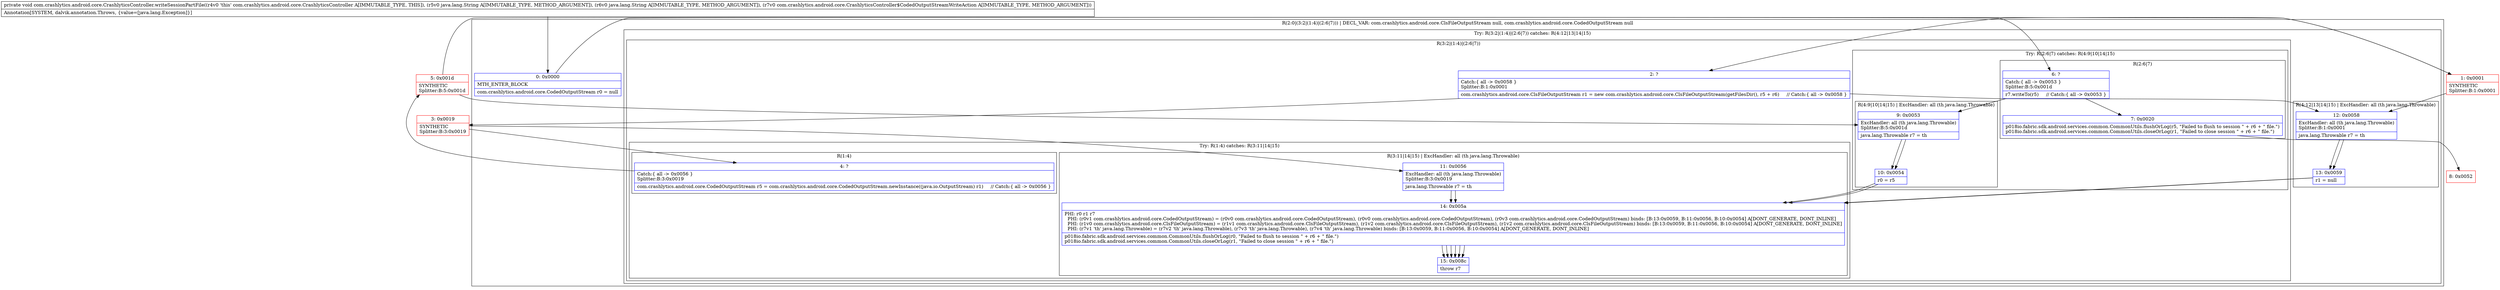 digraph "CFG forcom.crashlytics.android.core.CrashlyticsController.writeSessionPartFile(Ljava\/lang\/String;Ljava\/lang\/String;Lcom\/crashlytics\/android\/core\/CrashlyticsController$CodedOutputStreamWriteAction;)V" {
subgraph cluster_Region_370534013 {
label = "R(2:0|(3:2|(1:4)|(2:6|7))) | DECL_VAR: com.crashlytics.android.core.ClsFileOutputStream null, com.crashlytics.android.core.CodedOutputStream null\l";
node [shape=record,color=blue];
Node_0 [shape=record,label="{0\:\ 0x0000|MTH_ENTER_BLOCK\l|com.crashlytics.android.core.CodedOutputStream r0 = null\l}"];
subgraph cluster_TryCatchRegion_1093026328 {
label = "Try: R(3:2|(1:4)|(2:6|7)) catches: R(4:12|13|14|15)";
node [shape=record,color=blue];
subgraph cluster_Region_1251329994 {
label = "R(3:2|(1:4)|(2:6|7))";
node [shape=record,color=blue];
Node_2 [shape=record,label="{2\:\ ?|Catch:\{ all \-\> 0x0058 \}\lSplitter:B:1:0x0001\l|com.crashlytics.android.core.ClsFileOutputStream r1 = new com.crashlytics.android.core.ClsFileOutputStream(getFilesDir(), r5 + r6)     \/\/ Catch:\{ all \-\> 0x0058 \}\l}"];
subgraph cluster_TryCatchRegion_1929739020 {
label = "Try: R(1:4) catches: R(3:11|14|15)";
node [shape=record,color=blue];
subgraph cluster_Region_1659266146 {
label = "R(1:4)";
node [shape=record,color=blue];
Node_4 [shape=record,label="{4\:\ ?|Catch:\{ all \-\> 0x0056 \}\lSplitter:B:3:0x0019\l|com.crashlytics.android.core.CodedOutputStream r5 = com.crashlytics.android.core.CodedOutputStream.newInstance((java.io.OutputStream) r1)     \/\/ Catch:\{ all \-\> 0x0056 \}\l}"];
}
subgraph cluster_Region_1962157396 {
label = "R(3:11|14|15) | ExcHandler: all (th java.lang.Throwable)\l";
node [shape=record,color=blue];
Node_11 [shape=record,label="{11\:\ 0x0056|ExcHandler: all (th java.lang.Throwable)\lSplitter:B:3:0x0019\l|java.lang.Throwable r7 = th\l}"];
Node_14 [shape=record,label="{14\:\ 0x005a|PHI: r0 r1 r7 \l  PHI: (r0v1 com.crashlytics.android.core.CodedOutputStream) = (r0v0 com.crashlytics.android.core.CodedOutputStream), (r0v0 com.crashlytics.android.core.CodedOutputStream), (r0v3 com.crashlytics.android.core.CodedOutputStream) binds: [B:13:0x0059, B:11:0x0056, B:10:0x0054] A[DONT_GENERATE, DONT_INLINE]\l  PHI: (r1v0 com.crashlytics.android.core.ClsFileOutputStream) = (r1v1 com.crashlytics.android.core.ClsFileOutputStream), (r1v2 com.crashlytics.android.core.ClsFileOutputStream), (r1v2 com.crashlytics.android.core.ClsFileOutputStream) binds: [B:13:0x0059, B:11:0x0056, B:10:0x0054] A[DONT_GENERATE, DONT_INLINE]\l  PHI: (r7v1 'th' java.lang.Throwable) = (r7v2 'th' java.lang.Throwable), (r7v3 'th' java.lang.Throwable), (r7v4 'th' java.lang.Throwable) binds: [B:13:0x0059, B:11:0x0056, B:10:0x0054] A[DONT_GENERATE, DONT_INLINE]\l|p018io.fabric.sdk.android.services.common.CommonUtils.flushOrLog(r0, \"Failed to flush to session \" + r6 + \" file.\")\lp018io.fabric.sdk.android.services.common.CommonUtils.closeOrLog(r1, \"Failed to close session \" + r6 + \" file.\")\l}"];
Node_15 [shape=record,label="{15\:\ 0x008c|throw r7\l}"];
}
}
subgraph cluster_TryCatchRegion_464075895 {
label = "Try: R(2:6|7) catches: R(4:9|10|14|15)";
node [shape=record,color=blue];
subgraph cluster_Region_929899503 {
label = "R(2:6|7)";
node [shape=record,color=blue];
Node_6 [shape=record,label="{6\:\ ?|Catch:\{ all \-\> 0x0053 \}\lSplitter:B:5:0x001d\l|r7.writeTo(r5)     \/\/ Catch:\{ all \-\> 0x0053 \}\l}"];
Node_7 [shape=record,label="{7\:\ 0x0020|p018io.fabric.sdk.android.services.common.CommonUtils.flushOrLog(r5, \"Failed to flush to session \" + r6 + \" file.\")\lp018io.fabric.sdk.android.services.common.CommonUtils.closeOrLog(r1, \"Failed to close session \" + r6 + \" file.\")\l}"];
}
subgraph cluster_Region_831731995 {
label = "R(4:9|10|14|15) | ExcHandler: all (th java.lang.Throwable)\l";
node [shape=record,color=blue];
Node_9 [shape=record,label="{9\:\ 0x0053|ExcHandler: all (th java.lang.Throwable)\lSplitter:B:5:0x001d\l|java.lang.Throwable r7 = th\l}"];
Node_10 [shape=record,label="{10\:\ 0x0054|r0 = r5\l}"];
Node_14 [shape=record,label="{14\:\ 0x005a|PHI: r0 r1 r7 \l  PHI: (r0v1 com.crashlytics.android.core.CodedOutputStream) = (r0v0 com.crashlytics.android.core.CodedOutputStream), (r0v0 com.crashlytics.android.core.CodedOutputStream), (r0v3 com.crashlytics.android.core.CodedOutputStream) binds: [B:13:0x0059, B:11:0x0056, B:10:0x0054] A[DONT_GENERATE, DONT_INLINE]\l  PHI: (r1v0 com.crashlytics.android.core.ClsFileOutputStream) = (r1v1 com.crashlytics.android.core.ClsFileOutputStream), (r1v2 com.crashlytics.android.core.ClsFileOutputStream), (r1v2 com.crashlytics.android.core.ClsFileOutputStream) binds: [B:13:0x0059, B:11:0x0056, B:10:0x0054] A[DONT_GENERATE, DONT_INLINE]\l  PHI: (r7v1 'th' java.lang.Throwable) = (r7v2 'th' java.lang.Throwable), (r7v3 'th' java.lang.Throwable), (r7v4 'th' java.lang.Throwable) binds: [B:13:0x0059, B:11:0x0056, B:10:0x0054] A[DONT_GENERATE, DONT_INLINE]\l|p018io.fabric.sdk.android.services.common.CommonUtils.flushOrLog(r0, \"Failed to flush to session \" + r6 + \" file.\")\lp018io.fabric.sdk.android.services.common.CommonUtils.closeOrLog(r1, \"Failed to close session \" + r6 + \" file.\")\l}"];
Node_15 [shape=record,label="{15\:\ 0x008c|throw r7\l}"];
}
}
}
subgraph cluster_Region_1938485704 {
label = "R(4:12|13|14|15) | ExcHandler: all (th java.lang.Throwable)\l";
node [shape=record,color=blue];
Node_12 [shape=record,label="{12\:\ 0x0058|ExcHandler: all (th java.lang.Throwable)\lSplitter:B:1:0x0001\l|java.lang.Throwable r7 = th\l}"];
Node_13 [shape=record,label="{13\:\ 0x0059|r1 = null\l}"];
Node_14 [shape=record,label="{14\:\ 0x005a|PHI: r0 r1 r7 \l  PHI: (r0v1 com.crashlytics.android.core.CodedOutputStream) = (r0v0 com.crashlytics.android.core.CodedOutputStream), (r0v0 com.crashlytics.android.core.CodedOutputStream), (r0v3 com.crashlytics.android.core.CodedOutputStream) binds: [B:13:0x0059, B:11:0x0056, B:10:0x0054] A[DONT_GENERATE, DONT_INLINE]\l  PHI: (r1v0 com.crashlytics.android.core.ClsFileOutputStream) = (r1v1 com.crashlytics.android.core.ClsFileOutputStream), (r1v2 com.crashlytics.android.core.ClsFileOutputStream), (r1v2 com.crashlytics.android.core.ClsFileOutputStream) binds: [B:13:0x0059, B:11:0x0056, B:10:0x0054] A[DONT_GENERATE, DONT_INLINE]\l  PHI: (r7v1 'th' java.lang.Throwable) = (r7v2 'th' java.lang.Throwable), (r7v3 'th' java.lang.Throwable), (r7v4 'th' java.lang.Throwable) binds: [B:13:0x0059, B:11:0x0056, B:10:0x0054] A[DONT_GENERATE, DONT_INLINE]\l|p018io.fabric.sdk.android.services.common.CommonUtils.flushOrLog(r0, \"Failed to flush to session \" + r6 + \" file.\")\lp018io.fabric.sdk.android.services.common.CommonUtils.closeOrLog(r1, \"Failed to close session \" + r6 + \" file.\")\l}"];
Node_15 [shape=record,label="{15\:\ 0x008c|throw r7\l}"];
}
}
}
subgraph cluster_Region_1938485704 {
label = "R(4:12|13|14|15) | ExcHandler: all (th java.lang.Throwable)\l";
node [shape=record,color=blue];
Node_12 [shape=record,label="{12\:\ 0x0058|ExcHandler: all (th java.lang.Throwable)\lSplitter:B:1:0x0001\l|java.lang.Throwable r7 = th\l}"];
Node_13 [shape=record,label="{13\:\ 0x0059|r1 = null\l}"];
Node_14 [shape=record,label="{14\:\ 0x005a|PHI: r0 r1 r7 \l  PHI: (r0v1 com.crashlytics.android.core.CodedOutputStream) = (r0v0 com.crashlytics.android.core.CodedOutputStream), (r0v0 com.crashlytics.android.core.CodedOutputStream), (r0v3 com.crashlytics.android.core.CodedOutputStream) binds: [B:13:0x0059, B:11:0x0056, B:10:0x0054] A[DONT_GENERATE, DONT_INLINE]\l  PHI: (r1v0 com.crashlytics.android.core.ClsFileOutputStream) = (r1v1 com.crashlytics.android.core.ClsFileOutputStream), (r1v2 com.crashlytics.android.core.ClsFileOutputStream), (r1v2 com.crashlytics.android.core.ClsFileOutputStream) binds: [B:13:0x0059, B:11:0x0056, B:10:0x0054] A[DONT_GENERATE, DONT_INLINE]\l  PHI: (r7v1 'th' java.lang.Throwable) = (r7v2 'th' java.lang.Throwable), (r7v3 'th' java.lang.Throwable), (r7v4 'th' java.lang.Throwable) binds: [B:13:0x0059, B:11:0x0056, B:10:0x0054] A[DONT_GENERATE, DONT_INLINE]\l|p018io.fabric.sdk.android.services.common.CommonUtils.flushOrLog(r0, \"Failed to flush to session \" + r6 + \" file.\")\lp018io.fabric.sdk.android.services.common.CommonUtils.closeOrLog(r1, \"Failed to close session \" + r6 + \" file.\")\l}"];
Node_15 [shape=record,label="{15\:\ 0x008c|throw r7\l}"];
}
subgraph cluster_Region_1962157396 {
label = "R(3:11|14|15) | ExcHandler: all (th java.lang.Throwable)\l";
node [shape=record,color=blue];
Node_11 [shape=record,label="{11\:\ 0x0056|ExcHandler: all (th java.lang.Throwable)\lSplitter:B:3:0x0019\l|java.lang.Throwable r7 = th\l}"];
Node_14 [shape=record,label="{14\:\ 0x005a|PHI: r0 r1 r7 \l  PHI: (r0v1 com.crashlytics.android.core.CodedOutputStream) = (r0v0 com.crashlytics.android.core.CodedOutputStream), (r0v0 com.crashlytics.android.core.CodedOutputStream), (r0v3 com.crashlytics.android.core.CodedOutputStream) binds: [B:13:0x0059, B:11:0x0056, B:10:0x0054] A[DONT_GENERATE, DONT_INLINE]\l  PHI: (r1v0 com.crashlytics.android.core.ClsFileOutputStream) = (r1v1 com.crashlytics.android.core.ClsFileOutputStream), (r1v2 com.crashlytics.android.core.ClsFileOutputStream), (r1v2 com.crashlytics.android.core.ClsFileOutputStream) binds: [B:13:0x0059, B:11:0x0056, B:10:0x0054] A[DONT_GENERATE, DONT_INLINE]\l  PHI: (r7v1 'th' java.lang.Throwable) = (r7v2 'th' java.lang.Throwable), (r7v3 'th' java.lang.Throwable), (r7v4 'th' java.lang.Throwable) binds: [B:13:0x0059, B:11:0x0056, B:10:0x0054] A[DONT_GENERATE, DONT_INLINE]\l|p018io.fabric.sdk.android.services.common.CommonUtils.flushOrLog(r0, \"Failed to flush to session \" + r6 + \" file.\")\lp018io.fabric.sdk.android.services.common.CommonUtils.closeOrLog(r1, \"Failed to close session \" + r6 + \" file.\")\l}"];
Node_15 [shape=record,label="{15\:\ 0x008c|throw r7\l}"];
}
subgraph cluster_Region_831731995 {
label = "R(4:9|10|14|15) | ExcHandler: all (th java.lang.Throwable)\l";
node [shape=record,color=blue];
Node_9 [shape=record,label="{9\:\ 0x0053|ExcHandler: all (th java.lang.Throwable)\lSplitter:B:5:0x001d\l|java.lang.Throwable r7 = th\l}"];
Node_10 [shape=record,label="{10\:\ 0x0054|r0 = r5\l}"];
Node_14 [shape=record,label="{14\:\ 0x005a|PHI: r0 r1 r7 \l  PHI: (r0v1 com.crashlytics.android.core.CodedOutputStream) = (r0v0 com.crashlytics.android.core.CodedOutputStream), (r0v0 com.crashlytics.android.core.CodedOutputStream), (r0v3 com.crashlytics.android.core.CodedOutputStream) binds: [B:13:0x0059, B:11:0x0056, B:10:0x0054] A[DONT_GENERATE, DONT_INLINE]\l  PHI: (r1v0 com.crashlytics.android.core.ClsFileOutputStream) = (r1v1 com.crashlytics.android.core.ClsFileOutputStream), (r1v2 com.crashlytics.android.core.ClsFileOutputStream), (r1v2 com.crashlytics.android.core.ClsFileOutputStream) binds: [B:13:0x0059, B:11:0x0056, B:10:0x0054] A[DONT_GENERATE, DONT_INLINE]\l  PHI: (r7v1 'th' java.lang.Throwable) = (r7v2 'th' java.lang.Throwable), (r7v3 'th' java.lang.Throwable), (r7v4 'th' java.lang.Throwable) binds: [B:13:0x0059, B:11:0x0056, B:10:0x0054] A[DONT_GENERATE, DONT_INLINE]\l|p018io.fabric.sdk.android.services.common.CommonUtils.flushOrLog(r0, \"Failed to flush to session \" + r6 + \" file.\")\lp018io.fabric.sdk.android.services.common.CommonUtils.closeOrLog(r1, \"Failed to close session \" + r6 + \" file.\")\l}"];
Node_15 [shape=record,label="{15\:\ 0x008c|throw r7\l}"];
}
Node_1 [shape=record,color=red,label="{1\:\ 0x0001|SYNTHETIC\lSplitter:B:1:0x0001\l}"];
Node_3 [shape=record,color=red,label="{3\:\ 0x0019|SYNTHETIC\lSplitter:B:3:0x0019\l}"];
Node_5 [shape=record,color=red,label="{5\:\ 0x001d|SYNTHETIC\lSplitter:B:5:0x001d\l}"];
Node_8 [shape=record,color=red,label="{8\:\ 0x0052}"];
MethodNode[shape=record,label="{private void com.crashlytics.android.core.CrashlyticsController.writeSessionPartFile((r4v0 'this' com.crashlytics.android.core.CrashlyticsController A[IMMUTABLE_TYPE, THIS]), (r5v0 java.lang.String A[IMMUTABLE_TYPE, METHOD_ARGUMENT]), (r6v0 java.lang.String A[IMMUTABLE_TYPE, METHOD_ARGUMENT]), (r7v0 com.crashlytics.android.core.CrashlyticsController$CodedOutputStreamWriteAction A[IMMUTABLE_TYPE, METHOD_ARGUMENT]))  | Annotation[SYSTEM, dalvik.annotation.Throws, \{value=[java.lang.Exception]\}]\l}"];
MethodNode -> Node_0;
Node_0 -> Node_1;
Node_2 -> Node_3;
Node_2 -> Node_12;
Node_4 -> Node_5;
Node_11 -> Node_14;
Node_14 -> Node_15;
Node_6 -> Node_7;
Node_6 -> Node_9;
Node_7 -> Node_8;
Node_9 -> Node_10;
Node_10 -> Node_14;
Node_14 -> Node_15;
Node_12 -> Node_13;
Node_13 -> Node_14;
Node_14 -> Node_15;
Node_12 -> Node_13;
Node_13 -> Node_14;
Node_14 -> Node_15;
Node_11 -> Node_14;
Node_14 -> Node_15;
Node_9 -> Node_10;
Node_10 -> Node_14;
Node_14 -> Node_15;
Node_1 -> Node_2;
Node_1 -> Node_12;
Node_3 -> Node_4;
Node_3 -> Node_11;
Node_5 -> Node_6;
Node_5 -> Node_9;
}

